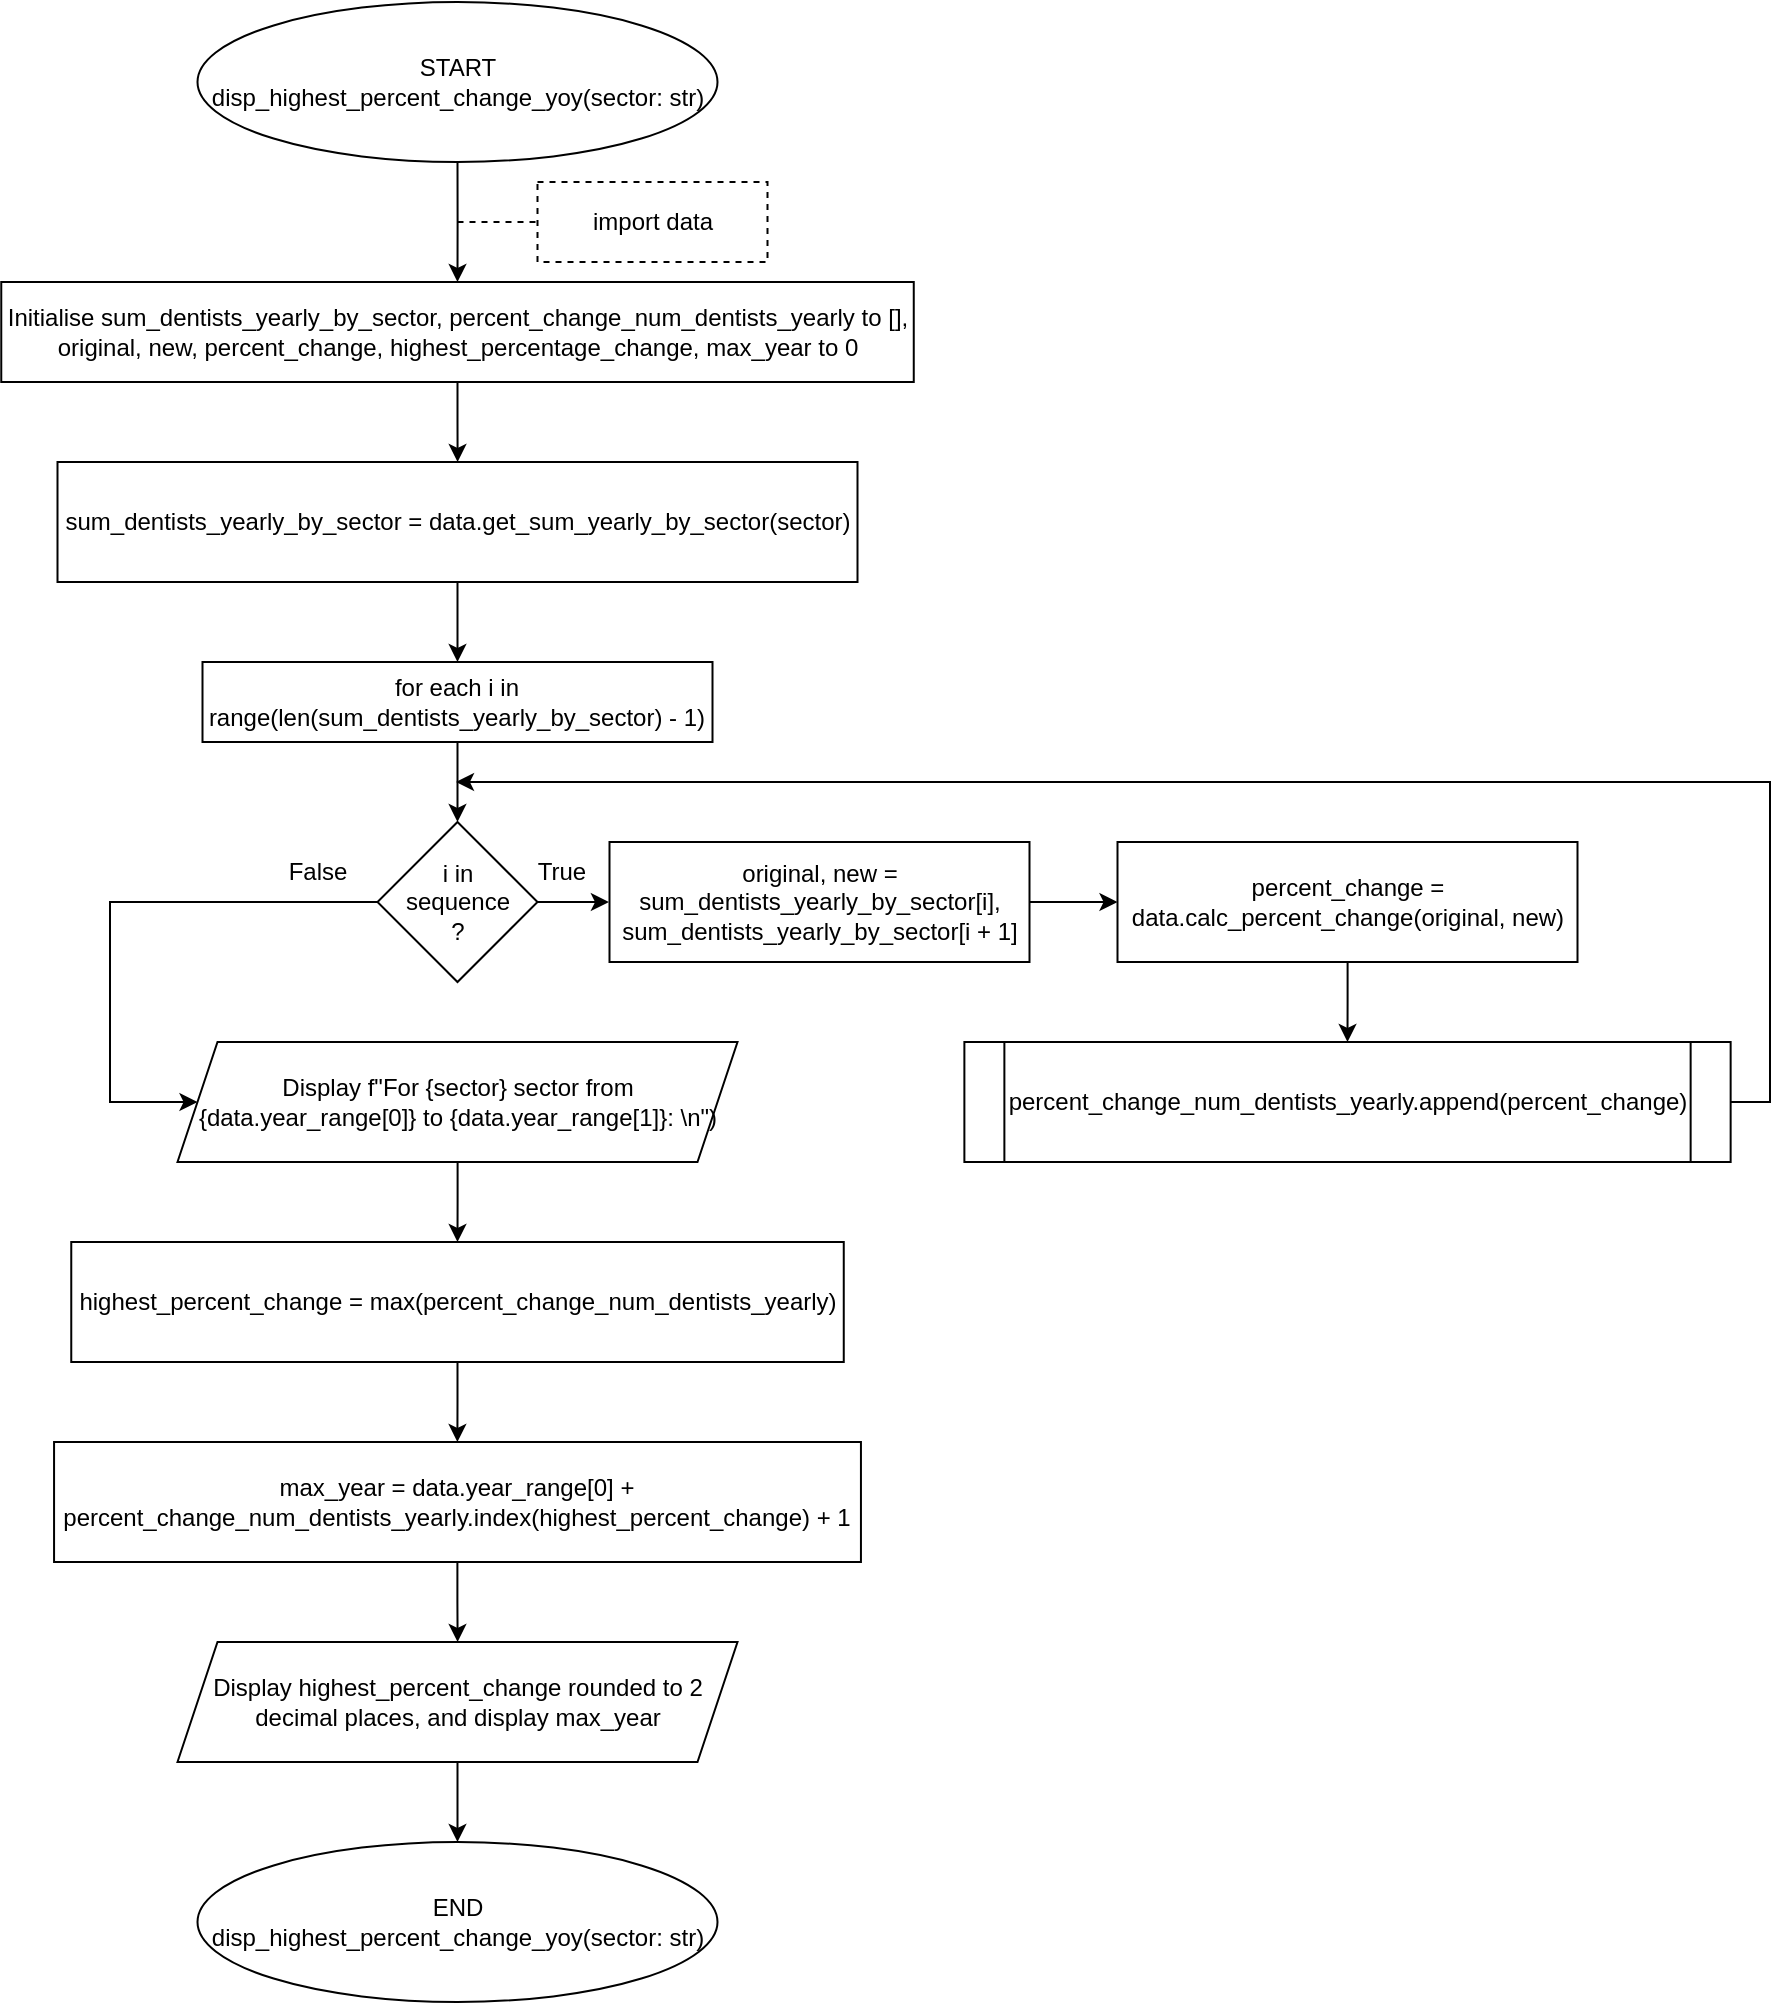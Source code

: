 <mxfile version="20.7.4" type="github">
  <diagram id="CQqU0XUcqY9AJ5NWm8UI" name="Page-1">
    <mxGraphModel dx="1575" dy="674" grid="1" gridSize="10" guides="1" tooltips="1" connect="1" arrows="1" fold="1" page="1" pageScale="1" pageWidth="850" pageHeight="1100" math="0" shadow="0">
      <root>
        <mxCell id="0" />
        <mxCell id="1" parent="0" />
        <mxCell id="PUVMLBjFDMw-iM7QUpgO-6" value="" style="edgeStyle=orthogonalEdgeStyle;rounded=0;orthogonalLoop=1;jettySize=auto;html=1;" edge="1" parent="1" source="PUVMLBjFDMw-iM7QUpgO-1" target="PUVMLBjFDMw-iM7QUpgO-3">
          <mxGeometry relative="1" as="geometry" />
        </mxCell>
        <mxCell id="PUVMLBjFDMw-iM7QUpgO-1" value="START&lt;br&gt;disp_highest_percent_change_yoy(sector: str)" style="ellipse;whiteSpace=wrap;html=1;rounded=0;" vertex="1" parent="1">
          <mxGeometry x="83.75" width="260" height="80" as="geometry" />
        </mxCell>
        <mxCell id="PUVMLBjFDMw-iM7QUpgO-8" value="" style="edgeStyle=orthogonalEdgeStyle;rounded=0;orthogonalLoop=1;jettySize=auto;html=1;" edge="1" parent="1" source="PUVMLBjFDMw-iM7QUpgO-3" target="PUVMLBjFDMw-iM7QUpgO-7">
          <mxGeometry relative="1" as="geometry" />
        </mxCell>
        <mxCell id="PUVMLBjFDMw-iM7QUpgO-3" value="Initialise sum_dentists_yearly_by_sector,&amp;nbsp;percent_change_num_dentists_yearly to [], original, new, percent_change, highest_percentage_change, max_year to 0" style="whiteSpace=wrap;html=1;rounded=0;" vertex="1" parent="1">
          <mxGeometry x="-14.37" y="140" width="456.25" height="50" as="geometry" />
        </mxCell>
        <mxCell id="PUVMLBjFDMw-iM7QUpgO-4" value="import data" style="rounded=0;whiteSpace=wrap;html=1;glass=0;dashed=1;" vertex="1" parent="1">
          <mxGeometry x="253.75" y="90" width="115" height="40" as="geometry" />
        </mxCell>
        <mxCell id="PUVMLBjFDMw-iM7QUpgO-5" value="" style="endArrow=none;dashed=1;html=1;rounded=0;strokeColor=default;entryX=0;entryY=0.5;entryDx=0;entryDy=0;" edge="1" parent="1" target="PUVMLBjFDMw-iM7QUpgO-4">
          <mxGeometry width="50" height="50" relative="1" as="geometry">
            <mxPoint x="213.75" y="110" as="sourcePoint" />
            <mxPoint x="405.75" y="340" as="targetPoint" />
          </mxGeometry>
        </mxCell>
        <mxCell id="PUVMLBjFDMw-iM7QUpgO-15" value="" style="edgeStyle=orthogonalEdgeStyle;rounded=0;orthogonalLoop=1;jettySize=auto;html=1;" edge="1" parent="1" source="PUVMLBjFDMw-iM7QUpgO-7" target="PUVMLBjFDMw-iM7QUpgO-10">
          <mxGeometry relative="1" as="geometry" />
        </mxCell>
        <mxCell id="PUVMLBjFDMw-iM7QUpgO-7" value="sum_dentists_yearly_by_sector = data.get_sum_yearly_by_sector(sector)" style="rounded=0;whiteSpace=wrap;html=1;" vertex="1" parent="1">
          <mxGeometry x="13.75" y="230" width="400" height="60" as="geometry" />
        </mxCell>
        <mxCell id="PUVMLBjFDMw-iM7QUpgO-9" value="" style="edgeStyle=orthogonalEdgeStyle;rounded=0;orthogonalLoop=1;jettySize=auto;html=1;" edge="1" parent="1" source="PUVMLBjFDMw-iM7QUpgO-10" target="PUVMLBjFDMw-iM7QUpgO-11">
          <mxGeometry relative="1" as="geometry" />
        </mxCell>
        <mxCell id="PUVMLBjFDMw-iM7QUpgO-10" value="for each i in range(len(sum_dentists_yearly_by_sector) - 1)" style="rounded=0;whiteSpace=wrap;html=1;" vertex="1" parent="1">
          <mxGeometry x="86.25" y="330" width="255" height="40" as="geometry" />
        </mxCell>
        <mxCell id="PUVMLBjFDMw-iM7QUpgO-28" style="edgeStyle=orthogonalEdgeStyle;rounded=0;orthogonalLoop=1;jettySize=auto;html=1;exitX=0;exitY=0.5;exitDx=0;exitDy=0;entryX=0;entryY=0.5;entryDx=0;entryDy=0;" edge="1" parent="1" source="PUVMLBjFDMw-iM7QUpgO-11" target="PUVMLBjFDMw-iM7QUpgO-26">
          <mxGeometry relative="1" as="geometry">
            <mxPoint x="40" y="550.0" as="targetPoint" />
            <Array as="points">
              <mxPoint x="40" y="450" />
              <mxPoint x="40" y="550" />
            </Array>
          </mxGeometry>
        </mxCell>
        <mxCell id="PUVMLBjFDMw-iM7QUpgO-11" value="i in&lt;br&gt;sequence&lt;br&gt;?" style="rhombus;whiteSpace=wrap;html=1;" vertex="1" parent="1">
          <mxGeometry x="173.75" y="410" width="80" height="80" as="geometry" />
        </mxCell>
        <mxCell id="PUVMLBjFDMw-iM7QUpgO-12" value="" style="edgeStyle=orthogonalEdgeStyle;rounded=0;orthogonalLoop=1;jettySize=auto;html=1;" edge="1" parent="1">
          <mxGeometry relative="1" as="geometry">
            <mxPoint x="253.707" y="450.043" as="sourcePoint" />
            <mxPoint x="289.447" y="450.043" as="targetPoint" />
          </mxGeometry>
        </mxCell>
        <mxCell id="PUVMLBjFDMw-iM7QUpgO-13" value="True" style="text;html=1;strokeColor=none;fillColor=none;align=center;verticalAlign=middle;whiteSpace=wrap;rounded=0;" vertex="1" parent="1">
          <mxGeometry x="236.25" y="420" width="60" height="30" as="geometry" />
        </mxCell>
        <mxCell id="PUVMLBjFDMw-iM7QUpgO-14" value="False" style="text;html=1;strokeColor=none;fillColor=none;align=center;verticalAlign=middle;whiteSpace=wrap;rounded=0;" vertex="1" parent="1">
          <mxGeometry x="113.75" y="420" width="60" height="30" as="geometry" />
        </mxCell>
        <mxCell id="PUVMLBjFDMw-iM7QUpgO-20" value="" style="edgeStyle=orthogonalEdgeStyle;rounded=0;orthogonalLoop=1;jettySize=auto;html=1;" edge="1" parent="1" source="PUVMLBjFDMw-iM7QUpgO-16" target="PUVMLBjFDMw-iM7QUpgO-19">
          <mxGeometry relative="1" as="geometry" />
        </mxCell>
        <mxCell id="PUVMLBjFDMw-iM7QUpgO-16" value="original, new = sum_dentists_yearly_by_sector[i], sum_dentists_yearly_by_sector[i + 1]" style="rounded=0;whiteSpace=wrap;html=1;" vertex="1" parent="1">
          <mxGeometry x="289.75" y="420" width="210" height="60" as="geometry" />
        </mxCell>
        <mxCell id="PUVMLBjFDMw-iM7QUpgO-22" value="" style="edgeStyle=orthogonalEdgeStyle;rounded=0;orthogonalLoop=1;jettySize=auto;html=1;" edge="1" parent="1" source="PUVMLBjFDMw-iM7QUpgO-19">
          <mxGeometry relative="1" as="geometry">
            <mxPoint x="658.75" y="520" as="targetPoint" />
          </mxGeometry>
        </mxCell>
        <mxCell id="PUVMLBjFDMw-iM7QUpgO-19" value="percent_change = data.calc_percent_change(original, new)" style="whiteSpace=wrap;html=1;rounded=0;" vertex="1" parent="1">
          <mxGeometry x="543.75" y="420" width="230" height="60" as="geometry" />
        </mxCell>
        <mxCell id="PUVMLBjFDMw-iM7QUpgO-24" style="edgeStyle=orthogonalEdgeStyle;rounded=0;orthogonalLoop=1;jettySize=auto;html=1;exitX=1;exitY=0.5;exitDx=0;exitDy=0;" edge="1" parent="1" source="PUVMLBjFDMw-iM7QUpgO-23">
          <mxGeometry relative="1" as="geometry">
            <mxPoint x="213" y="390" as="targetPoint" />
            <Array as="points">
              <mxPoint x="870" y="550" />
            </Array>
          </mxGeometry>
        </mxCell>
        <mxCell id="PUVMLBjFDMw-iM7QUpgO-23" value="percent_change_num_dentists_yearly.append(percent_change)" style="shape=process;whiteSpace=wrap;html=1;backgroundOutline=1;size=0.051;" vertex="1" parent="1">
          <mxGeometry x="467.19" y="520" width="383.13" height="60" as="geometry" />
        </mxCell>
        <mxCell id="PUVMLBjFDMw-iM7QUpgO-30" value="" style="edgeStyle=orthogonalEdgeStyle;rounded=0;orthogonalLoop=1;jettySize=auto;html=1;" edge="1" parent="1" source="PUVMLBjFDMw-iM7QUpgO-26" target="PUVMLBjFDMw-iM7QUpgO-29">
          <mxGeometry relative="1" as="geometry" />
        </mxCell>
        <mxCell id="PUVMLBjFDMw-iM7QUpgO-26" value="Display f&quot;For {sector} sector from {data.year_range[0]} to {data.year_range[1]}: \n&quot;)" style="shape=parallelogram;perimeter=parallelogramPerimeter;whiteSpace=wrap;html=1;fixedSize=1;" vertex="1" parent="1">
          <mxGeometry x="73.75" y="520" width="280" height="60" as="geometry" />
        </mxCell>
        <mxCell id="PUVMLBjFDMw-iM7QUpgO-32" value="" style="edgeStyle=orthogonalEdgeStyle;rounded=0;orthogonalLoop=1;jettySize=auto;html=1;" edge="1" parent="1" source="PUVMLBjFDMw-iM7QUpgO-29" target="PUVMLBjFDMw-iM7QUpgO-31">
          <mxGeometry relative="1" as="geometry" />
        </mxCell>
        <mxCell id="PUVMLBjFDMw-iM7QUpgO-29" value="highest_percent_change = max(percent_change_num_dentists_yearly)" style="whiteSpace=wrap;html=1;" vertex="1" parent="1">
          <mxGeometry x="20.63" y="620" width="386.25" height="60" as="geometry" />
        </mxCell>
        <mxCell id="PUVMLBjFDMw-iM7QUpgO-34" value="" style="edgeStyle=orthogonalEdgeStyle;rounded=0;orthogonalLoop=1;jettySize=auto;html=1;" edge="1" parent="1" source="PUVMLBjFDMw-iM7QUpgO-31" target="PUVMLBjFDMw-iM7QUpgO-33">
          <mxGeometry relative="1" as="geometry" />
        </mxCell>
        <mxCell id="PUVMLBjFDMw-iM7QUpgO-31" value="max_year = data.year_range[0] + percent_change_num_dentists_yearly.index(highest_percent_change) + 1" style="whiteSpace=wrap;html=1;" vertex="1" parent="1">
          <mxGeometry x="12.03" y="720" width="403.44" height="60" as="geometry" />
        </mxCell>
        <mxCell id="PUVMLBjFDMw-iM7QUpgO-36" value="" style="edgeStyle=orthogonalEdgeStyle;rounded=0;orthogonalLoop=1;jettySize=auto;html=1;" edge="1" parent="1" source="PUVMLBjFDMw-iM7QUpgO-33" target="PUVMLBjFDMw-iM7QUpgO-35">
          <mxGeometry relative="1" as="geometry" />
        </mxCell>
        <mxCell id="PUVMLBjFDMw-iM7QUpgO-33" value="Display highest_percent_change rounded to 2 decimal places, and display max_year" style="shape=parallelogram;perimeter=parallelogramPerimeter;whiteSpace=wrap;html=1;fixedSize=1;" vertex="1" parent="1">
          <mxGeometry x="73.75" y="820" width="280" height="60" as="geometry" />
        </mxCell>
        <mxCell id="PUVMLBjFDMw-iM7QUpgO-35" value="END&lt;br&gt;disp_highest_percent_change_yoy(sector: str)" style="ellipse;whiteSpace=wrap;html=1;rounded=0;" vertex="1" parent="1">
          <mxGeometry x="83.75" y="920" width="260" height="80" as="geometry" />
        </mxCell>
      </root>
    </mxGraphModel>
  </diagram>
</mxfile>
